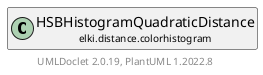 @startuml
    remove .*\.(Instance|Par|Parameterizer|Factory)$
    set namespaceSeparator none
    hide empty fields
    hide empty methods

    class "<size:14>HSBHistogramQuadraticDistance.Par\n<size:10>elki.distance.colorhistogram" as elki.distance.colorhistogram.HSBHistogramQuadraticDistance.Par [[HSBHistogramQuadraticDistance.Par.html]] {
        {static} +BPP_ID: OptionID
        ~quanth: int
        ~quants: int
        ~quantb: int
        +configure(Parameterization): void
        +make(): HSBHistogramQuadraticDistance
    }

    interface "<size:14>Parameterizer\n<size:10>elki.utilities.optionhandling" as elki.utilities.optionhandling.Parameterizer [[../../utilities/optionhandling/Parameterizer.html]] {
        {abstract} +make(): Object
    }
    class "<size:14>HSBHistogramQuadraticDistance\n<size:10>elki.distance.colorhistogram" as elki.distance.colorhistogram.HSBHistogramQuadraticDistance [[HSBHistogramQuadraticDistance.html]]

    elki.utilities.optionhandling.Parameterizer <|.. elki.distance.colorhistogram.HSBHistogramQuadraticDistance.Par
    elki.distance.colorhistogram.HSBHistogramQuadraticDistance +-- elki.distance.colorhistogram.HSBHistogramQuadraticDistance.Par

    center footer UMLDoclet 2.0.19, PlantUML 1.2022.8
@enduml
